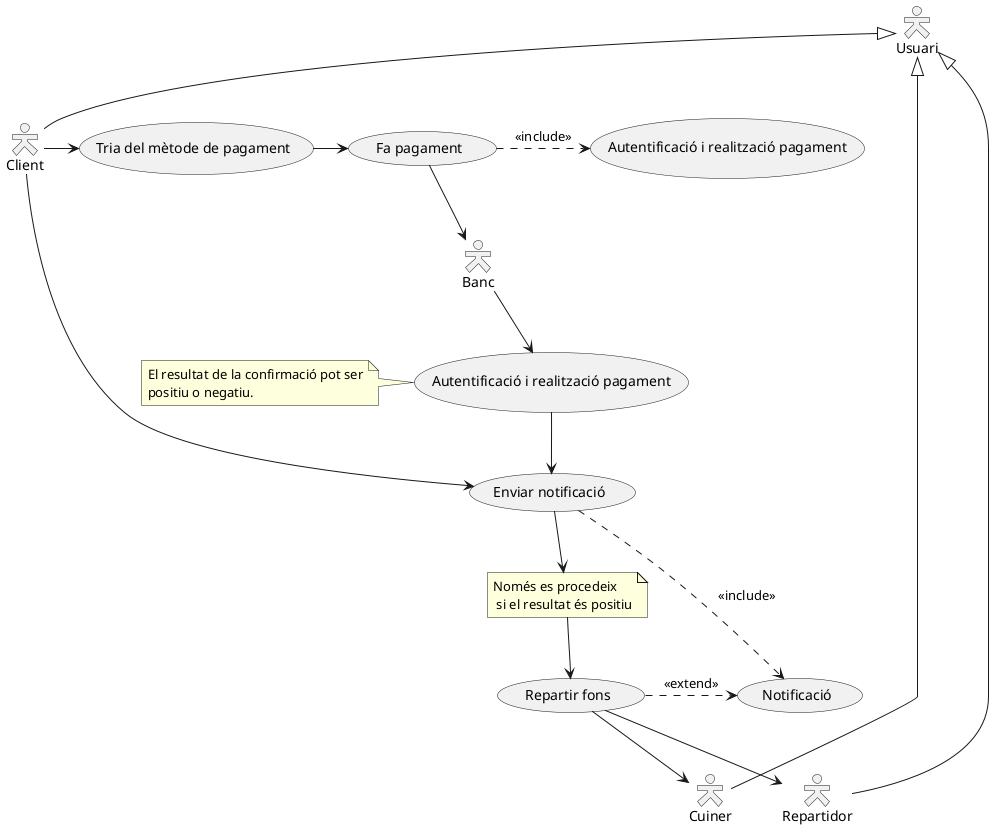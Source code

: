 @startuml
skinparam actorStyle Hollow 

actor "Usuari" as US
actor "Client" as CL
actor "Cuiner" as CK
actor "Repartidor" as RP
actor "Banc" as EB

US <|-- CL
US <|-- RP
US <|-- CK


usecase A1 as "Autentificació i realització pagament"
usecase A2 as "Repartir fons"

CL-right->(Tria del mètode de pagament)
(Tria del mètode de pagament)-right->(Fa pagament)
(Fa pagament)-->EB 
EB-down->(A1)

note left of A1 : El resultat de la confirmació pot ser\npositiu o negatiu.
(A1)-->(Enviar notificació)
CL-->(Enviar notificació)

note "Només es procedeix\n si el resultat és positiu" as N2
(Enviar notificació)-->N2
N2-->A2
(A2)-->RP
(A2)-->CK

(Fa pagament) .> (Autentificació i realització pagament) : <<include>>
(Enviar notificació) .> (Notificació) : <<include>>
(A2) .> (Notificació) : <<extend>>
@enduml
